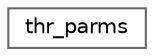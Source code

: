 digraph "类继承关系图"
{
 // LATEX_PDF_SIZE
  bgcolor="transparent";
  edge [fontname=Helvetica,fontsize=10,labelfontname=Helvetica,labelfontsize=10];
  node [fontname=Helvetica,fontsize=10,shape=box,height=0.2,width=0.4];
  rankdir="LR";
  Node0 [id="Node000000",label="thr_parms",height=0.2,width=0.4,color="grey40", fillcolor="white", style="filled",URL="$structthr__parms.html",tooltip=" "];
}

